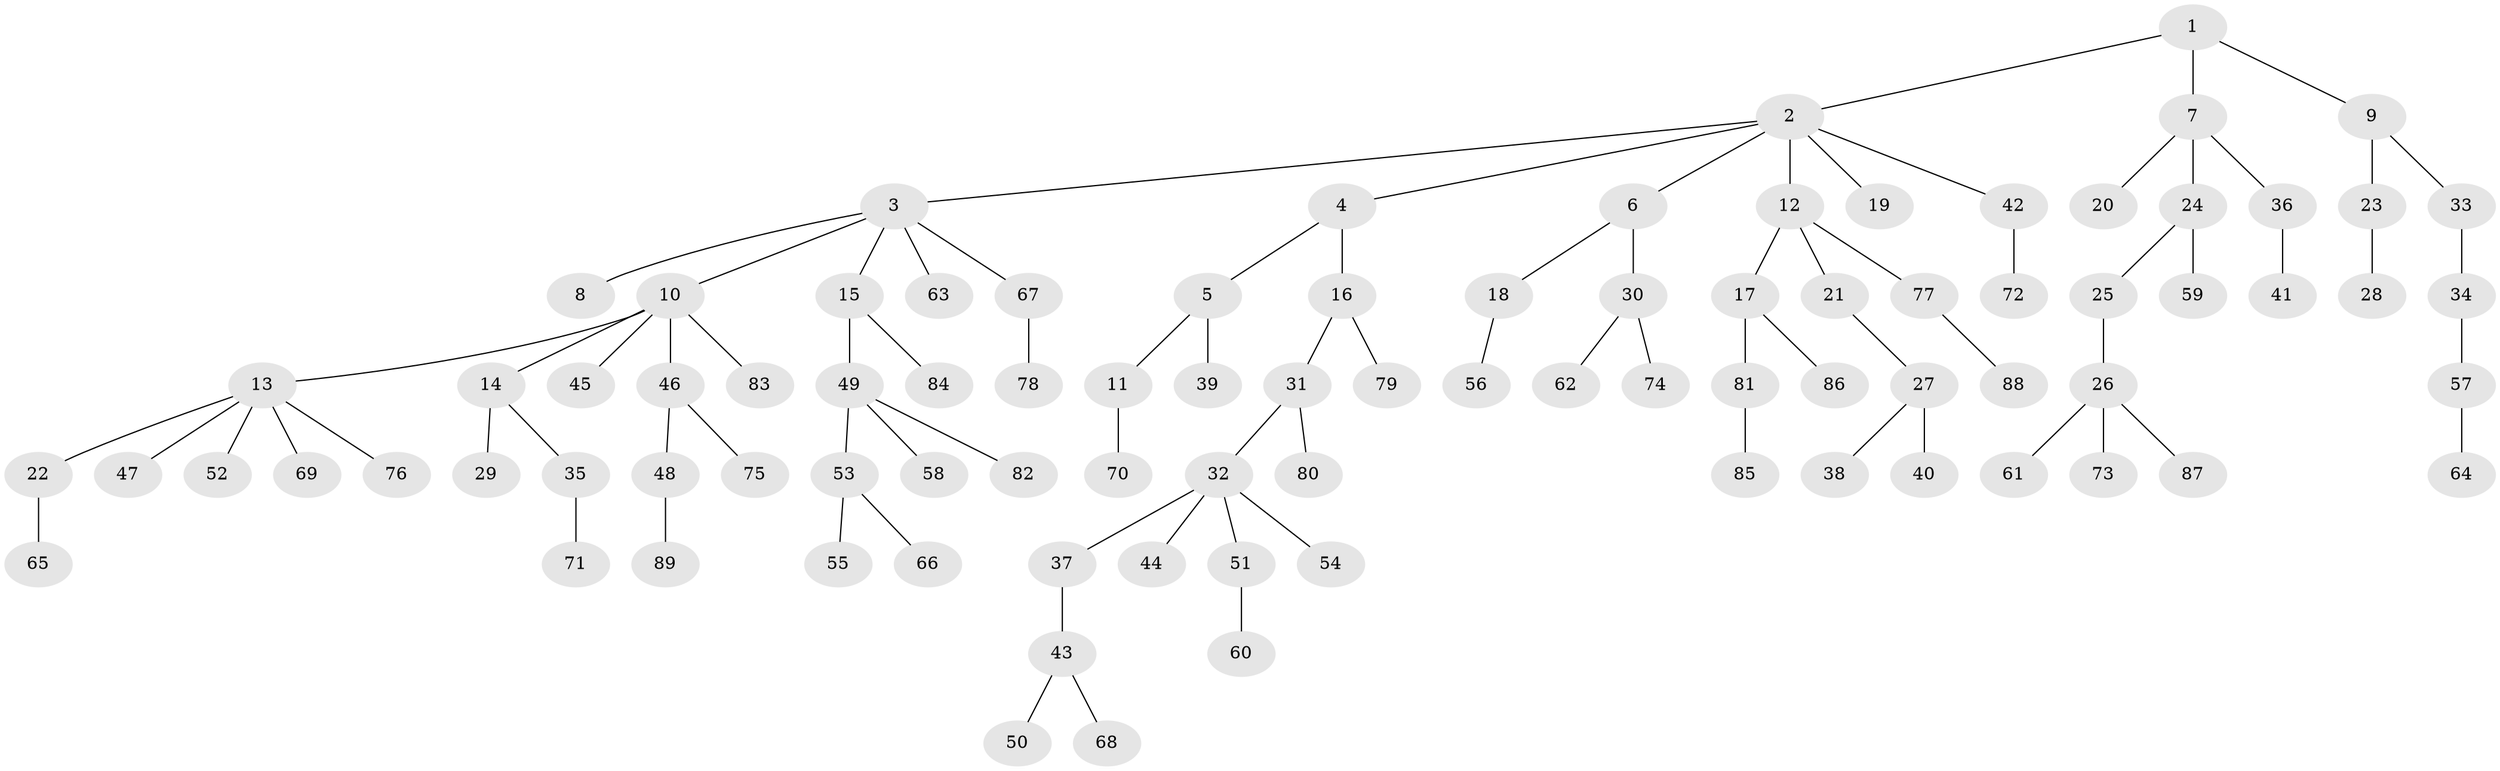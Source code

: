 // coarse degree distribution, {4: 0.06779661016949153, 8: 0.01694915254237288, 5: 0.06779661016949153, 2: 0.22033898305084745, 1: 0.576271186440678, 6: 0.01694915254237288, 3: 0.03389830508474576}
// Generated by graph-tools (version 1.1) at 2025/42/03/06/25 10:42:02]
// undirected, 89 vertices, 88 edges
graph export_dot {
graph [start="1"]
  node [color=gray90,style=filled];
  1;
  2;
  3;
  4;
  5;
  6;
  7;
  8;
  9;
  10;
  11;
  12;
  13;
  14;
  15;
  16;
  17;
  18;
  19;
  20;
  21;
  22;
  23;
  24;
  25;
  26;
  27;
  28;
  29;
  30;
  31;
  32;
  33;
  34;
  35;
  36;
  37;
  38;
  39;
  40;
  41;
  42;
  43;
  44;
  45;
  46;
  47;
  48;
  49;
  50;
  51;
  52;
  53;
  54;
  55;
  56;
  57;
  58;
  59;
  60;
  61;
  62;
  63;
  64;
  65;
  66;
  67;
  68;
  69;
  70;
  71;
  72;
  73;
  74;
  75;
  76;
  77;
  78;
  79;
  80;
  81;
  82;
  83;
  84;
  85;
  86;
  87;
  88;
  89;
  1 -- 2;
  1 -- 7;
  1 -- 9;
  2 -- 3;
  2 -- 4;
  2 -- 6;
  2 -- 12;
  2 -- 19;
  2 -- 42;
  3 -- 8;
  3 -- 10;
  3 -- 15;
  3 -- 63;
  3 -- 67;
  4 -- 5;
  4 -- 16;
  5 -- 11;
  5 -- 39;
  6 -- 18;
  6 -- 30;
  7 -- 20;
  7 -- 24;
  7 -- 36;
  9 -- 23;
  9 -- 33;
  10 -- 13;
  10 -- 14;
  10 -- 45;
  10 -- 46;
  10 -- 83;
  11 -- 70;
  12 -- 17;
  12 -- 21;
  12 -- 77;
  13 -- 22;
  13 -- 47;
  13 -- 52;
  13 -- 69;
  13 -- 76;
  14 -- 29;
  14 -- 35;
  15 -- 49;
  15 -- 84;
  16 -- 31;
  16 -- 79;
  17 -- 81;
  17 -- 86;
  18 -- 56;
  21 -- 27;
  22 -- 65;
  23 -- 28;
  24 -- 25;
  24 -- 59;
  25 -- 26;
  26 -- 61;
  26 -- 73;
  26 -- 87;
  27 -- 38;
  27 -- 40;
  30 -- 62;
  30 -- 74;
  31 -- 32;
  31 -- 80;
  32 -- 37;
  32 -- 44;
  32 -- 51;
  32 -- 54;
  33 -- 34;
  34 -- 57;
  35 -- 71;
  36 -- 41;
  37 -- 43;
  42 -- 72;
  43 -- 50;
  43 -- 68;
  46 -- 48;
  46 -- 75;
  48 -- 89;
  49 -- 53;
  49 -- 58;
  49 -- 82;
  51 -- 60;
  53 -- 55;
  53 -- 66;
  57 -- 64;
  67 -- 78;
  77 -- 88;
  81 -- 85;
}
